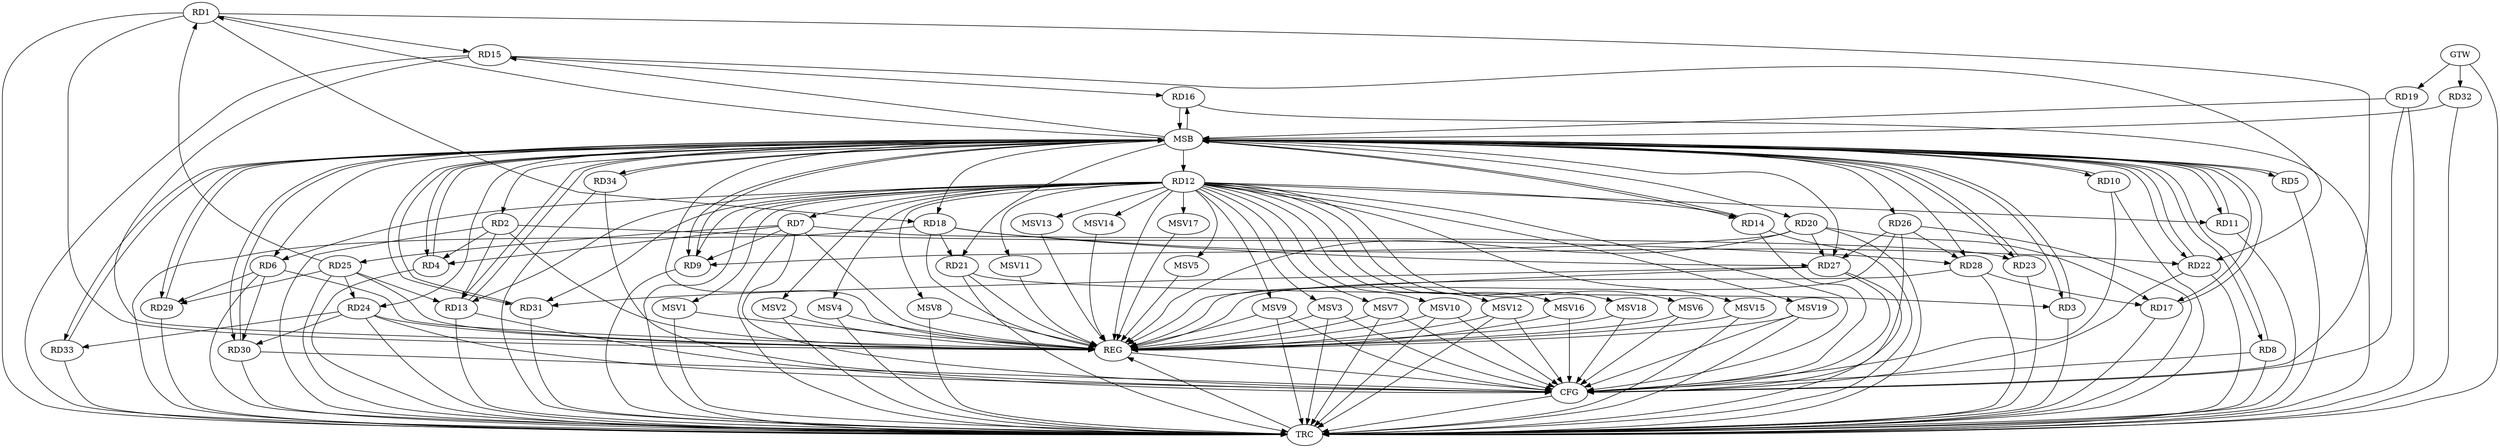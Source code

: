 strict digraph G {
  RD1 [ label="RD1" ];
  RD2 [ label="RD2" ];
  RD3 [ label="RD3" ];
  RD4 [ label="RD4" ];
  RD5 [ label="RD5" ];
  RD6 [ label="RD6" ];
  RD7 [ label="RD7" ];
  RD8 [ label="RD8" ];
  RD9 [ label="RD9" ];
  RD10 [ label="RD10" ];
  RD11 [ label="RD11" ];
  RD12 [ label="RD12" ];
  RD13 [ label="RD13" ];
  RD14 [ label="RD14" ];
  RD15 [ label="RD15" ];
  RD16 [ label="RD16" ];
  RD17 [ label="RD17" ];
  RD18 [ label="RD18" ];
  RD19 [ label="RD19" ];
  RD20 [ label="RD20" ];
  RD21 [ label="RD21" ];
  RD22 [ label="RD22" ];
  RD23 [ label="RD23" ];
  RD24 [ label="RD24" ];
  RD25 [ label="RD25" ];
  RD26 [ label="RD26" ];
  RD27 [ label="RD27" ];
  RD28 [ label="RD28" ];
  RD29 [ label="RD29" ];
  RD30 [ label="RD30" ];
  RD31 [ label="RD31" ];
  RD32 [ label="RD32" ];
  RD33 [ label="RD33" ];
  RD34 [ label="RD34" ];
  GTW [ label="GTW" ];
  REG [ label="REG" ];
  MSB [ label="MSB" ];
  CFG [ label="CFG" ];
  TRC [ label="TRC" ];
  MSV1 [ label="MSV1" ];
  MSV2 [ label="MSV2" ];
  MSV3 [ label="MSV3" ];
  MSV4 [ label="MSV4" ];
  MSV5 [ label="MSV5" ];
  MSV6 [ label="MSV6" ];
  MSV7 [ label="MSV7" ];
  MSV8 [ label="MSV8" ];
  MSV9 [ label="MSV9" ];
  MSV10 [ label="MSV10" ];
  MSV11 [ label="MSV11" ];
  MSV12 [ label="MSV12" ];
  MSV13 [ label="MSV13" ];
  MSV14 [ label="MSV14" ];
  MSV15 [ label="MSV15" ];
  MSV16 [ label="MSV16" ];
  MSV17 [ label="MSV17" ];
  MSV18 [ label="MSV18" ];
  MSV19 [ label="MSV19" ];
  RD1 -> RD15;
  RD1 -> RD18;
  RD25 -> RD1;
  RD2 -> RD4;
  RD2 -> RD13;
  RD2 -> RD28;
  RD21 -> RD3;
  RD7 -> RD4;
  RD12 -> RD6;
  RD6 -> RD29;
  RD6 -> RD30;
  RD7 -> RD9;
  RD12 -> RD7;
  RD7 -> RD23;
  RD7 -> RD25;
  RD12 -> RD9;
  RD20 -> RD9;
  RD12 -> RD11;
  RD12 -> RD13;
  RD12 -> RD14;
  RD12 -> RD31;
  RD25 -> RD13;
  RD15 -> RD16;
  RD15 -> RD22;
  RD20 -> RD17;
  RD28 -> RD17;
  RD18 -> RD21;
  RD18 -> RD22;
  RD18 -> RD27;
  RD20 -> RD27;
  RD25 -> RD24;
  RD24 -> RD30;
  RD24 -> RD33;
  RD25 -> RD29;
  RD26 -> RD27;
  RD26 -> RD28;
  RD27 -> RD31;
  GTW -> RD19;
  GTW -> RD32;
  RD1 -> REG;
  RD2 -> REG;
  RD6 -> REG;
  RD7 -> REG;
  RD12 -> REG;
  RD15 -> REG;
  RD18 -> REG;
  RD20 -> REG;
  RD21 -> REG;
  RD24 -> REG;
  RD25 -> REG;
  RD26 -> REG;
  RD27 -> REG;
  RD28 -> REG;
  RD3 -> MSB;
  MSB -> RD9;
  MSB -> RD10;
  MSB -> RD29;
  MSB -> REG;
  RD4 -> MSB;
  MSB -> RD11;
  MSB -> RD14;
  MSB -> RD17;
  MSB -> RD26;
  RD5 -> MSB;
  MSB -> RD15;
  MSB -> RD21;
  RD8 -> MSB;
  MSB -> RD28;
  RD9 -> MSB;
  MSB -> RD3;
  MSB -> RD8;
  RD10 -> MSB;
  MSB -> RD6;
  MSB -> RD24;
  MSB -> RD34;
  RD11 -> MSB;
  MSB -> RD2;
  MSB -> RD12;
  MSB -> RD31;
  RD13 -> MSB;
  MSB -> RD5;
  MSB -> RD33;
  RD14 -> MSB;
  MSB -> RD4;
  MSB -> RD27;
  RD16 -> MSB;
  RD17 -> MSB;
  MSB -> RD30;
  RD19 -> MSB;
  MSB -> RD18;
  MSB -> RD23;
  RD22 -> MSB;
  MSB -> RD13;
  MSB -> RD20;
  RD23 -> MSB;
  RD29 -> MSB;
  RD30 -> MSB;
  MSB -> RD1;
  RD31 -> MSB;
  MSB -> RD22;
  RD32 -> MSB;
  MSB -> RD16;
  RD33 -> MSB;
  RD34 -> MSB;
  RD12 -> CFG;
  RD26 -> CFG;
  RD24 -> CFG;
  RD27 -> CFG;
  RD14 -> CFG;
  RD10 -> CFG;
  RD34 -> CFG;
  RD30 -> CFG;
  RD13 -> CFG;
  RD7 -> CFG;
  RD1 -> CFG;
  RD22 -> CFG;
  RD19 -> CFG;
  RD8 -> CFG;
  REG -> CFG;
  RD1 -> TRC;
  RD2 -> TRC;
  RD3 -> TRC;
  RD4 -> TRC;
  RD5 -> TRC;
  RD6 -> TRC;
  RD7 -> TRC;
  RD8 -> TRC;
  RD9 -> TRC;
  RD10 -> TRC;
  RD11 -> TRC;
  RD12 -> TRC;
  RD13 -> TRC;
  RD14 -> TRC;
  RD15 -> TRC;
  RD16 -> TRC;
  RD17 -> TRC;
  RD18 -> TRC;
  RD19 -> TRC;
  RD20 -> TRC;
  RD21 -> TRC;
  RD22 -> TRC;
  RD23 -> TRC;
  RD24 -> TRC;
  RD25 -> TRC;
  RD26 -> TRC;
  RD27 -> TRC;
  RD28 -> TRC;
  RD29 -> TRC;
  RD30 -> TRC;
  RD31 -> TRC;
  RD32 -> TRC;
  RD33 -> TRC;
  RD34 -> TRC;
  GTW -> TRC;
  CFG -> TRC;
  TRC -> REG;
  RD12 -> MSV1;
  RD12 -> MSV2;
  RD12 -> MSV3;
  RD12 -> MSV4;
  MSV1 -> REG;
  MSV1 -> TRC;
  MSV2 -> REG;
  MSV2 -> TRC;
  MSV3 -> REG;
  MSV3 -> TRC;
  MSV3 -> CFG;
  MSV4 -> REG;
  MSV4 -> TRC;
  RD12 -> MSV5;
  RD12 -> MSV6;
  RD12 -> MSV7;
  MSV5 -> REG;
  MSV6 -> REG;
  MSV6 -> CFG;
  MSV7 -> REG;
  MSV7 -> TRC;
  MSV7 -> CFG;
  RD12 -> MSV8;
  RD12 -> MSV9;
  MSV8 -> REG;
  MSV8 -> TRC;
  MSV9 -> REG;
  MSV9 -> TRC;
  MSV9 -> CFG;
  RD12 -> MSV10;
  RD12 -> MSV11;
  MSV10 -> REG;
  MSV10 -> TRC;
  MSV10 -> CFG;
  MSV11 -> REG;
  RD12 -> MSV12;
  RD12 -> MSV13;
  RD12 -> MSV14;
  MSV12 -> REG;
  MSV12 -> TRC;
  MSV12 -> CFG;
  MSV13 -> REG;
  MSV14 -> REG;
  RD12 -> MSV15;
  MSV15 -> REG;
  MSV15 -> TRC;
  RD12 -> MSV16;
  MSV16 -> REG;
  MSV16 -> CFG;
  RD12 -> MSV17;
  RD12 -> MSV18;
  MSV17 -> REG;
  MSV18 -> REG;
  MSV18 -> CFG;
  RD12 -> MSV19;
  MSV19 -> REG;
  MSV19 -> TRC;
  MSV19 -> CFG;
}
